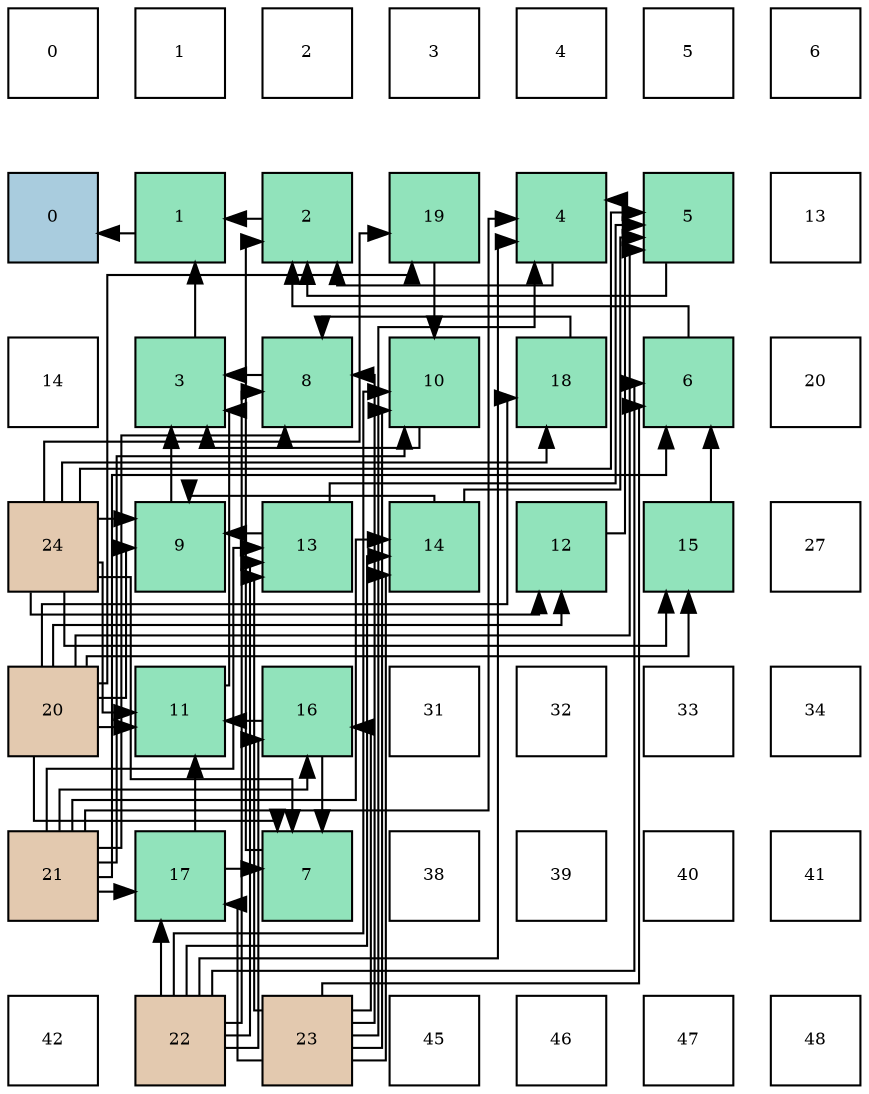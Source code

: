 digraph layout{
 rankdir=TB;
 splines=ortho;
 node [style=filled shape=square fixedsize=true width=0.6];
0[label="0", fontsize=8, fillcolor="#ffffff"];
1[label="1", fontsize=8, fillcolor="#ffffff"];
2[label="2", fontsize=8, fillcolor="#ffffff"];
3[label="3", fontsize=8, fillcolor="#ffffff"];
4[label="4", fontsize=8, fillcolor="#ffffff"];
5[label="5", fontsize=8, fillcolor="#ffffff"];
6[label="6", fontsize=8, fillcolor="#ffffff"];
7[label="0", fontsize=8, fillcolor="#a9ccde"];
8[label="1", fontsize=8, fillcolor="#91e3bb"];
9[label="2", fontsize=8, fillcolor="#91e3bb"];
10[label="19", fontsize=8, fillcolor="#91e3bb"];
11[label="4", fontsize=8, fillcolor="#91e3bb"];
12[label="5", fontsize=8, fillcolor="#91e3bb"];
13[label="13", fontsize=8, fillcolor="#ffffff"];
14[label="14", fontsize=8, fillcolor="#ffffff"];
15[label="3", fontsize=8, fillcolor="#91e3bb"];
16[label="8", fontsize=8, fillcolor="#91e3bb"];
17[label="10", fontsize=8, fillcolor="#91e3bb"];
18[label="18", fontsize=8, fillcolor="#91e3bb"];
19[label="6", fontsize=8, fillcolor="#91e3bb"];
20[label="20", fontsize=8, fillcolor="#ffffff"];
21[label="24", fontsize=8, fillcolor="#e3c9af"];
22[label="9", fontsize=8, fillcolor="#91e3bb"];
23[label="13", fontsize=8, fillcolor="#91e3bb"];
24[label="14", fontsize=8, fillcolor="#91e3bb"];
25[label="12", fontsize=8, fillcolor="#91e3bb"];
26[label="15", fontsize=8, fillcolor="#91e3bb"];
27[label="27", fontsize=8, fillcolor="#ffffff"];
28[label="20", fontsize=8, fillcolor="#e3c9af"];
29[label="11", fontsize=8, fillcolor="#91e3bb"];
30[label="16", fontsize=8, fillcolor="#91e3bb"];
31[label="31", fontsize=8, fillcolor="#ffffff"];
32[label="32", fontsize=8, fillcolor="#ffffff"];
33[label="33", fontsize=8, fillcolor="#ffffff"];
34[label="34", fontsize=8, fillcolor="#ffffff"];
35[label="21", fontsize=8, fillcolor="#e3c9af"];
36[label="17", fontsize=8, fillcolor="#91e3bb"];
37[label="7", fontsize=8, fillcolor="#91e3bb"];
38[label="38", fontsize=8, fillcolor="#ffffff"];
39[label="39", fontsize=8, fillcolor="#ffffff"];
40[label="40", fontsize=8, fillcolor="#ffffff"];
41[label="41", fontsize=8, fillcolor="#ffffff"];
42[label="42", fontsize=8, fillcolor="#ffffff"];
43[label="22", fontsize=8, fillcolor="#e3c9af"];
44[label="23", fontsize=8, fillcolor="#e3c9af"];
45[label="45", fontsize=8, fillcolor="#ffffff"];
46[label="46", fontsize=8, fillcolor="#ffffff"];
47[label="47", fontsize=8, fillcolor="#ffffff"];
48[label="48", fontsize=8, fillcolor="#ffffff"];
edge [constraint=false, style=vis];8 -> 7;
9 -> 8;
15 -> 8;
11 -> 9;
12 -> 9;
19 -> 9;
37 -> 9;
16 -> 15;
22 -> 15;
17 -> 15;
29 -> 15;
25 -> 11;
35 -> 11;
43 -> 11;
44 -> 11;
23 -> 12;
24 -> 12;
28 -> 12;
21 -> 12;
26 -> 19;
35 -> 19;
43 -> 19;
44 -> 19;
30 -> 37;
36 -> 37;
28 -> 37;
21 -> 37;
18 -> 16;
35 -> 16;
43 -> 16;
44 -> 16;
23 -> 22;
24 -> 22;
28 -> 22;
21 -> 22;
10 -> 17;
35 -> 17;
43 -> 17;
44 -> 17;
30 -> 29;
36 -> 29;
28 -> 29;
21 -> 29;
28 -> 25;
21 -> 25;
35 -> 23;
43 -> 23;
44 -> 23;
35 -> 24;
43 -> 24;
44 -> 24;
28 -> 26;
21 -> 26;
35 -> 30;
43 -> 30;
44 -> 30;
35 -> 36;
43 -> 36;
44 -> 36;
28 -> 18;
21 -> 18;
28 -> 10;
21 -> 10;
edge [constraint=true, style=invis];
0 -> 7 -> 14 -> 21 -> 28 -> 35 -> 42;
1 -> 8 -> 15 -> 22 -> 29 -> 36 -> 43;
2 -> 9 -> 16 -> 23 -> 30 -> 37 -> 44;
3 -> 10 -> 17 -> 24 -> 31 -> 38 -> 45;
4 -> 11 -> 18 -> 25 -> 32 -> 39 -> 46;
5 -> 12 -> 19 -> 26 -> 33 -> 40 -> 47;
6 -> 13 -> 20 -> 27 -> 34 -> 41 -> 48;
rank = same {0 -> 1 -> 2 -> 3 -> 4 -> 5 -> 6};
rank = same {7 -> 8 -> 9 -> 10 -> 11 -> 12 -> 13};
rank = same {14 -> 15 -> 16 -> 17 -> 18 -> 19 -> 20};
rank = same {21 -> 22 -> 23 -> 24 -> 25 -> 26 -> 27};
rank = same {28 -> 29 -> 30 -> 31 -> 32 -> 33 -> 34};
rank = same {35 -> 36 -> 37 -> 38 -> 39 -> 40 -> 41};
rank = same {42 -> 43 -> 44 -> 45 -> 46 -> 47 -> 48};
}